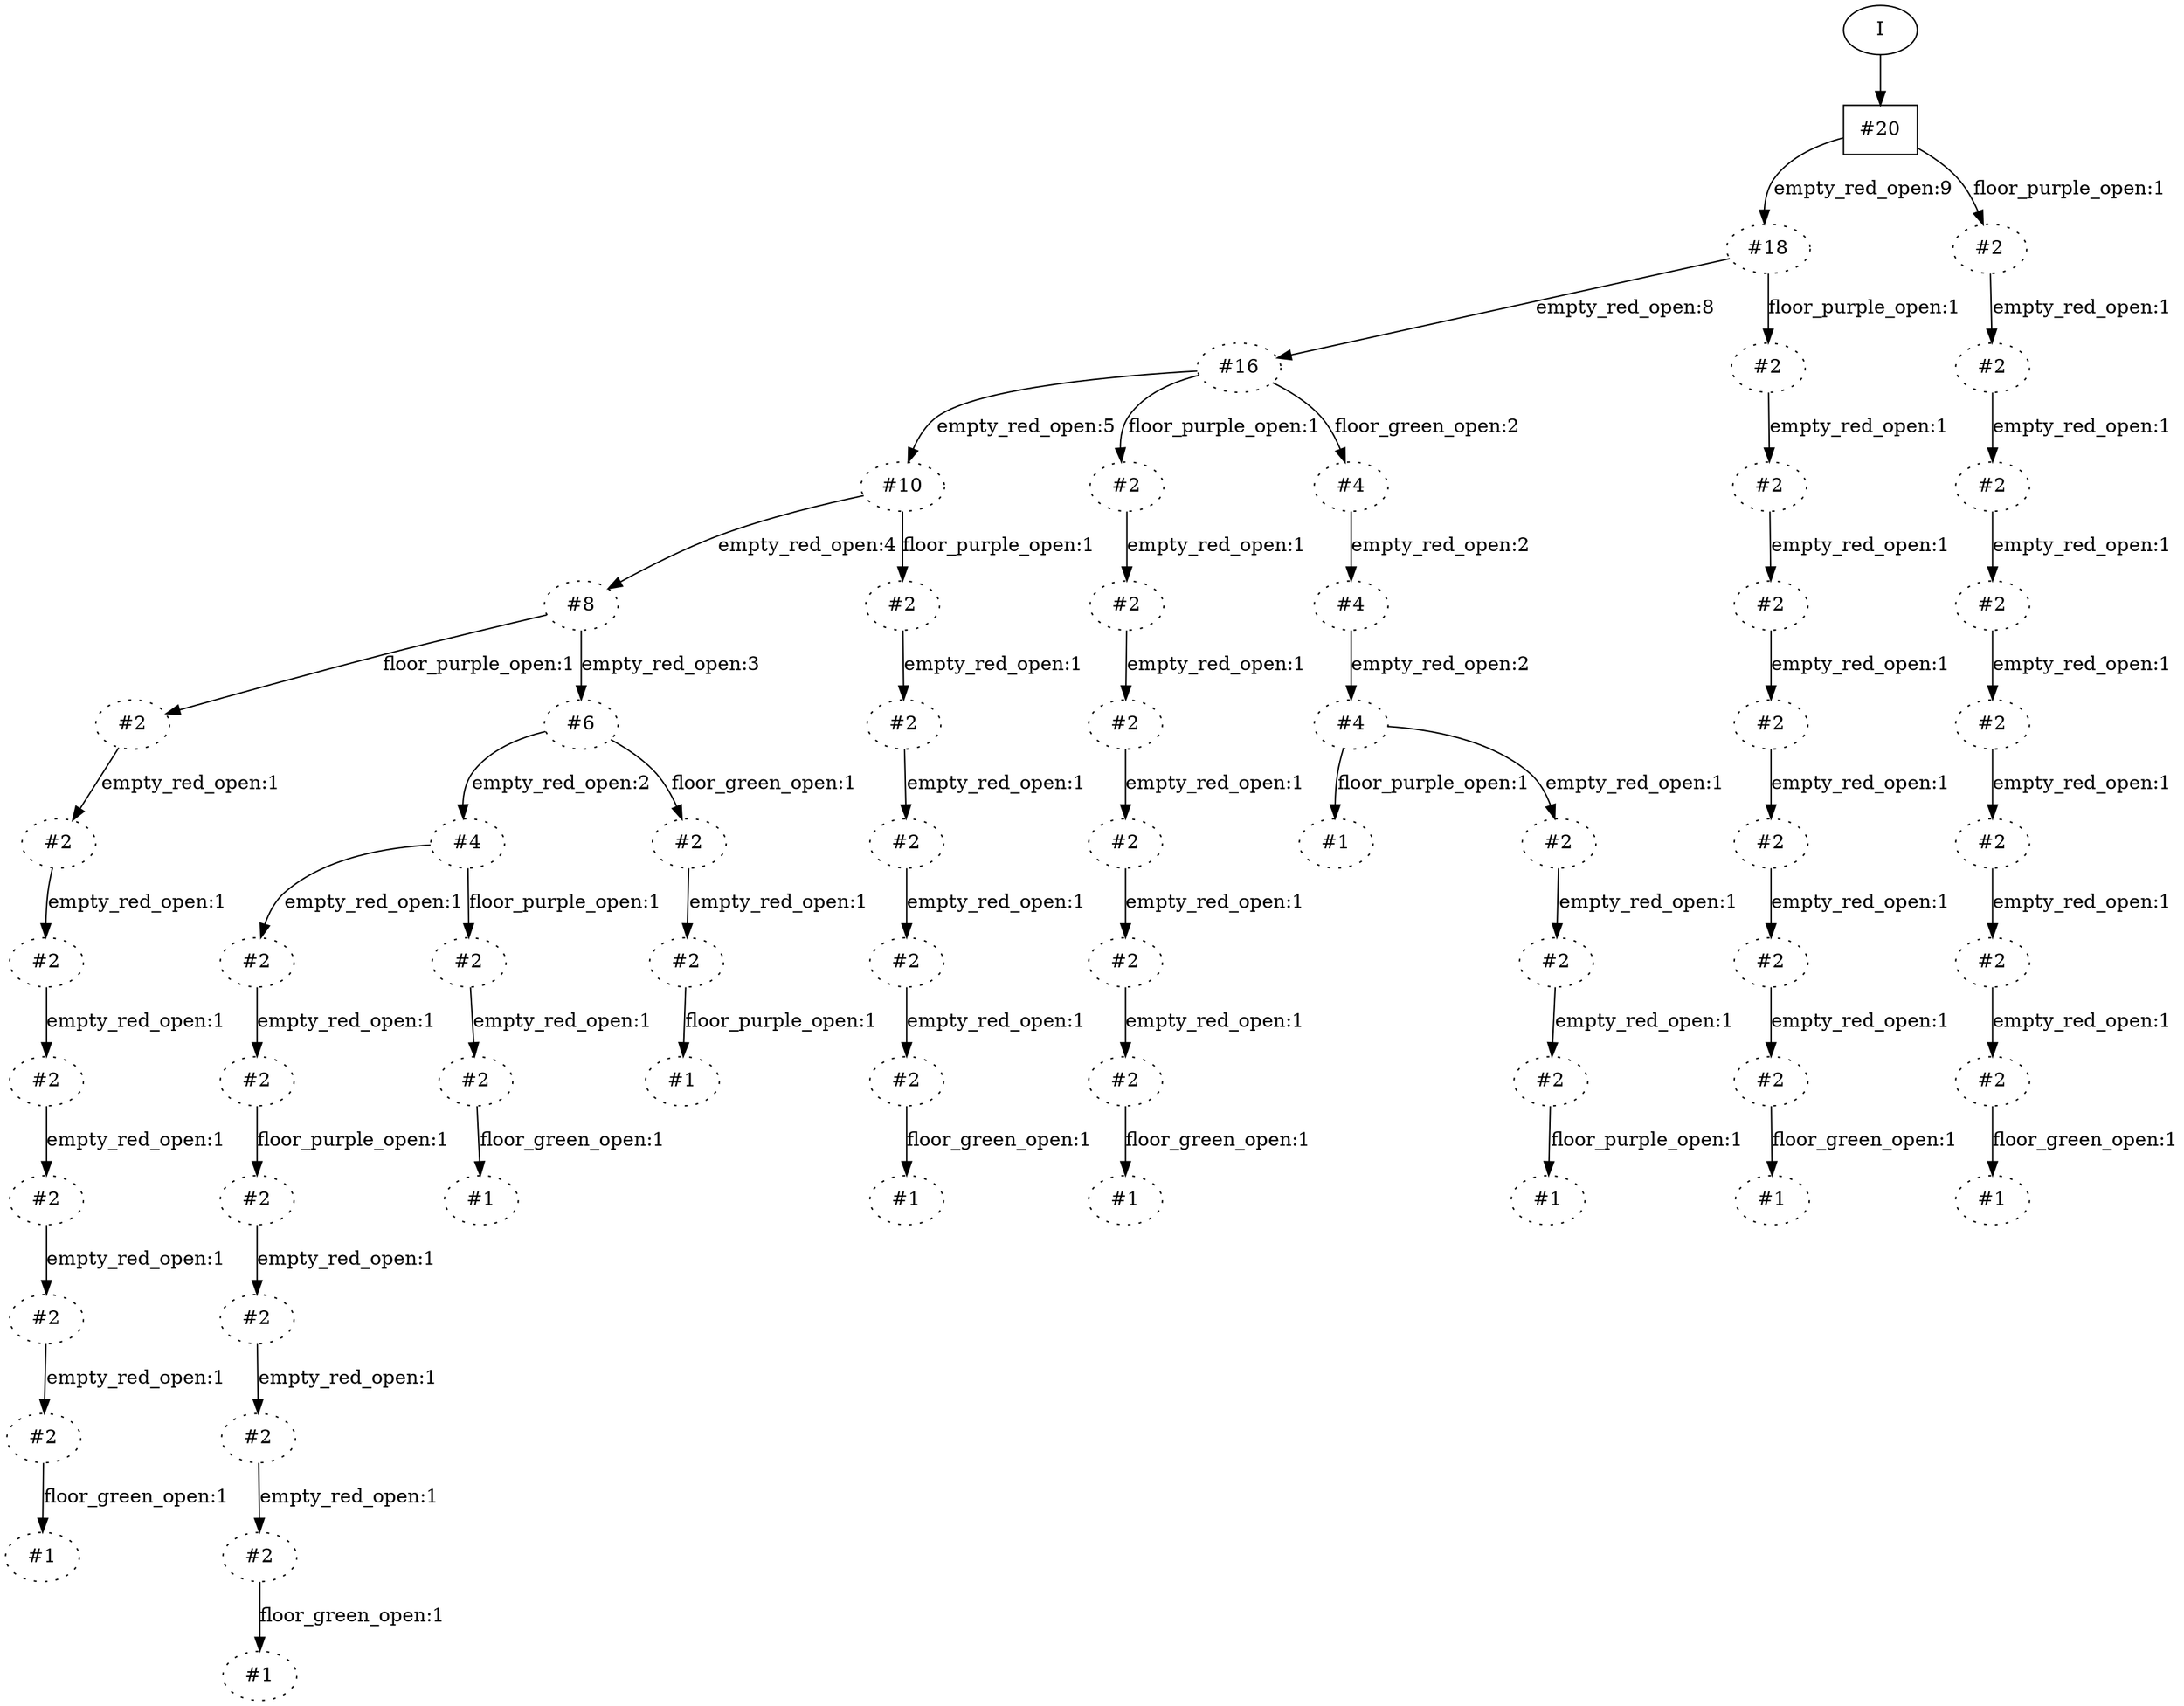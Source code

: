 // produced with flexfringe from git commitd1cf04ada0831d0605a3651971ef9a02091d8823
// dfasat/flexfringe -h=kldistance -d=kl_data -m=2 -n=2 -x=0 -w=0 -a=0 -b=0 -f=0 -I=1 -t=1 -q=0 -y=0 -p=0.4 --output-dir=experiments/simple_running_example/flexfringe_data/dfa /Users/nicholasrenninger/Google Drive/Grad School/specification learning/code/DPFA_DTS_product_experiment/dfasatInvestigations/experiments/simple_running_example/flexfringe_data/simple_running_example_train 
digraph DFA {
	0 [label="root" shape=box];
		I -> 0;
	0 [ label="#20"  ];
		0 -> 1 [label="empty_red_open:9"  ];
		0 -> 37 [label="floor_purple_open:1"  ];
	1 [ label="#18"  style=dotted ];
		1 -> 2 [label="empty_red_open:8"  ];
		1 -> 29 [label="floor_purple_open:1"  ];
	2 [ label="#16"  style=dotted ];
		2 -> 3 [label="empty_red_open:5"  ];
		2 -> 13 [label="floor_purple_open:1"  ];
		2 -> 58 [label="floor_green_open:2"  ];
	3 [ label="#10"  style=dotted ];
		3 -> 4 [label="empty_red_open:4"  ];
		3 -> 52 [label="floor_purple_open:1"  ];
	4 [ label="#8"  style=dotted ];
		4 -> 5 [label="floor_purple_open:1"  ];
		4 -> 20 [label="empty_red_open:3"  ];
	20 [ label="#6"  style=dotted ];
		20 -> 21 [label="empty_red_open:2"  ];
		20 -> 46 [label="floor_green_open:1"  ];
	21 [ label="#4"  style=dotted ];
		21 -> 22 [label="empty_red_open:1"  ];
		21 -> 49 [label="floor_purple_open:1"  ];
	22 [ label="#2"  style=dotted ];
		22 -> 23 [label="empty_red_open:1"  ];
	23 [ label="#2"  style=dotted ];
		23 -> 24 [label="floor_purple_open:1"  ];
	24 [ label="#2"  style=dotted ];
		24 -> 25 [label="empty_red_open:1"  ];
	25 [ label="#2"  style=dotted ];
		25 -> 26 [label="empty_red_open:1"  ];
	26 [ label="#2"  style=dotted ];
		26 -> 27 [label="empty_red_open:1"  ];
	27 [ label="#2"  style=dotted ];
		27 -> 28 [label="floor_green_open:1"  ];
	28 [ label="#1"  style=dotted ];
	49 [ label="#2"  style=dotted ];
		49 -> 50 [label="empty_red_open:1"  ];
	50 [ label="#2"  style=dotted ];
		50 -> 51 [label="floor_green_open:1"  ];
	51 [ label="#1"  style=dotted ];
	46 [ label="#2"  style=dotted ];
		46 -> 47 [label="empty_red_open:1"  ];
	47 [ label="#2"  style=dotted ];
		47 -> 48 [label="floor_purple_open:1"  ];
	48 [ label="#1"  style=dotted ];
	5 [ label="#2"  style=dotted ];
		5 -> 6 [label="empty_red_open:1"  ];
	6 [ label="#2"  style=dotted ];
		6 -> 7 [label="empty_red_open:1"  ];
	7 [ label="#2"  style=dotted ];
		7 -> 8 [label="empty_red_open:1"  ];
	8 [ label="#2"  style=dotted ];
		8 -> 9 [label="empty_red_open:1"  ];
	9 [ label="#2"  style=dotted ];
		9 -> 10 [label="empty_red_open:1"  ];
	10 [ label="#2"  style=dotted ];
		10 -> 11 [label="empty_red_open:1"  ];
	11 [ label="#2"  style=dotted ];
		11 -> 12 [label="floor_green_open:1"  ];
	12 [ label="#1"  style=dotted ];
	52 [ label="#2"  style=dotted ];
		52 -> 53 [label="empty_red_open:1"  ];
	53 [ label="#2"  style=dotted ];
		53 -> 54 [label="empty_red_open:1"  ];
	54 [ label="#2"  style=dotted ];
		54 -> 55 [label="empty_red_open:1"  ];
	55 [ label="#2"  style=dotted ];
		55 -> 56 [label="empty_red_open:1"  ];
	56 [ label="#2"  style=dotted ];
		56 -> 57 [label="floor_green_open:1"  ];
	57 [ label="#1"  style=dotted ];
	13 [ label="#2"  style=dotted ];
		13 -> 14 [label="empty_red_open:1"  ];
	14 [ label="#2"  style=dotted ];
		14 -> 15 [label="empty_red_open:1"  ];
	15 [ label="#2"  style=dotted ];
		15 -> 16 [label="empty_red_open:1"  ];
	16 [ label="#2"  style=dotted ];
		16 -> 17 [label="empty_red_open:1"  ];
	17 [ label="#2"  style=dotted ];
		17 -> 18 [label="empty_red_open:1"  ];
	18 [ label="#2"  style=dotted ];
		18 -> 19 [label="floor_green_open:1"  ];
	19 [ label="#1"  style=dotted ];
	58 [ label="#4"  style=dotted ];
		58 -> 59 [label="empty_red_open:2"  ];
	59 [ label="#4"  style=dotted ];
		59 -> 60 [label="empty_red_open:2"  ];
	60 [ label="#4"  style=dotted ];
		60 -> 61 [label="floor_purple_open:1"  ];
		60 -> 62 [label="empty_red_open:1"  ];
	62 [ label="#2"  style=dotted ];
		62 -> 63 [label="empty_red_open:1"  ];
	63 [ label="#2"  style=dotted ];
		63 -> 64 [label="empty_red_open:1"  ];
	64 [ label="#2"  style=dotted ];
		64 -> 65 [label="floor_purple_open:1"  ];
	65 [ label="#1"  style=dotted ];
	61 [ label="#1"  style=dotted ];
	29 [ label="#2"  style=dotted ];
		29 -> 30 [label="empty_red_open:1"  ];
	30 [ label="#2"  style=dotted ];
		30 -> 31 [label="empty_red_open:1"  ];
	31 [ label="#2"  style=dotted ];
		31 -> 32 [label="empty_red_open:1"  ];
	32 [ label="#2"  style=dotted ];
		32 -> 33 [label="empty_red_open:1"  ];
	33 [ label="#2"  style=dotted ];
		33 -> 34 [label="empty_red_open:1"  ];
	34 [ label="#2"  style=dotted ];
		34 -> 35 [label="empty_red_open:1"  ];
	35 [ label="#2"  style=dotted ];
		35 -> 36 [label="floor_green_open:1"  ];
	36 [ label="#1"  style=dotted ];
	37 [ label="#2"  style=dotted ];
		37 -> 38 [label="empty_red_open:1"  ];
	38 [ label="#2"  style=dotted ];
		38 -> 39 [label="empty_red_open:1"  ];
	39 [ label="#2"  style=dotted ];
		39 -> 40 [label="empty_red_open:1"  ];
	40 [ label="#2"  style=dotted ];
		40 -> 41 [label="empty_red_open:1"  ];
	41 [ label="#2"  style=dotted ];
		41 -> 42 [label="empty_red_open:1"  ];
	42 [ label="#2"  style=dotted ];
		42 -> 43 [label="empty_red_open:1"  ];
	43 [ label="#2"  style=dotted ];
		43 -> 44 [label="empty_red_open:1"  ];
	44 [ label="#2"  style=dotted ];
		44 -> 45 [label="floor_green_open:1"  ];
	45 [ label="#1"  style=dotted ];
}
